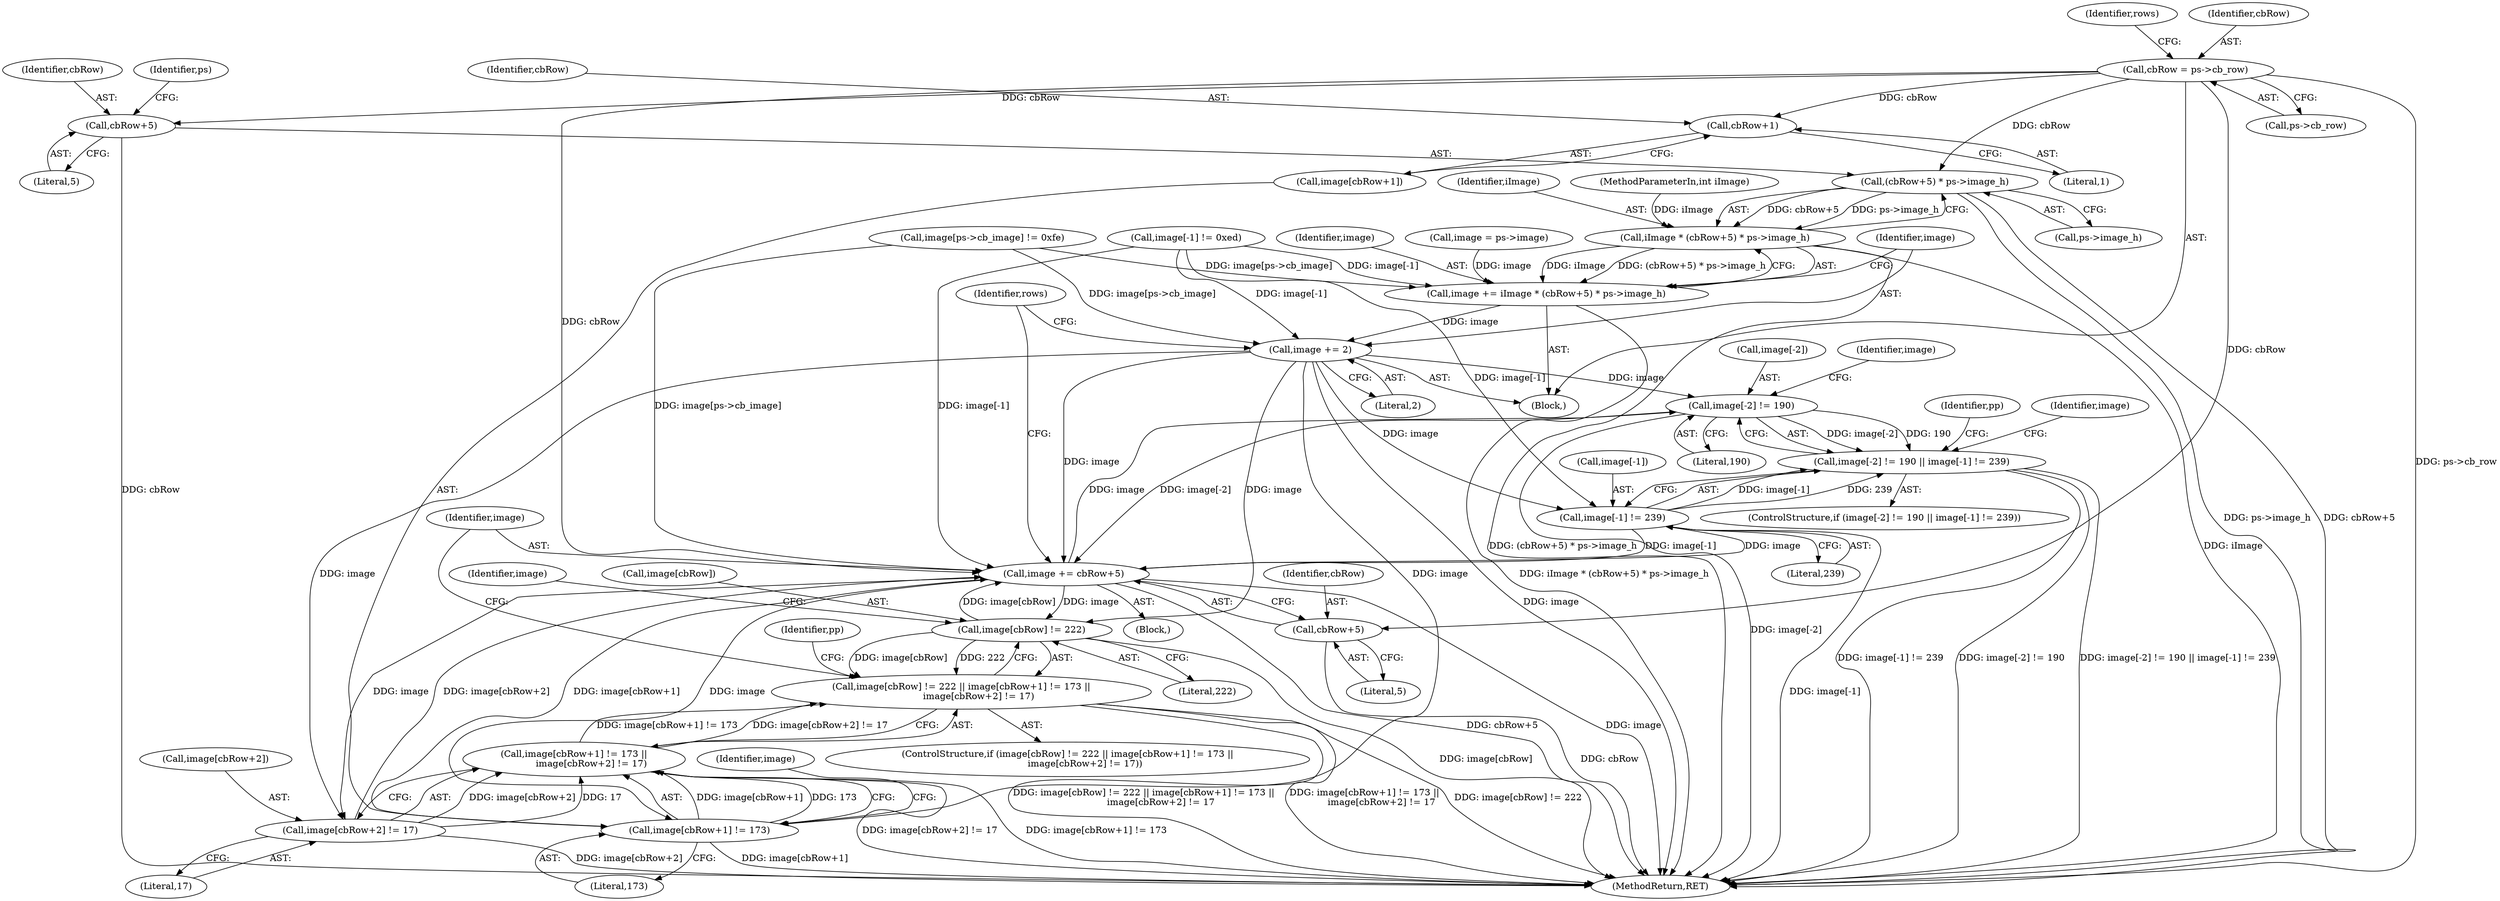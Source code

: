 digraph "0_Android_9d4853418ab2f754c2b63e091c29c5529b8b86ca_138@pointer" {
"1000133" [label="(Call,cbRow = ps->cb_row)"];
"1000148" [label="(Call,(cbRow+5) * ps->image_h)"];
"1000146" [label="(Call,iImage * (cbRow+5) * ps->image_h)"];
"1000144" [label="(Call,image += iImage * (cbRow+5) * ps->image_h)"];
"1000155" [label="(Call,image += 2)"];
"1000166" [label="(Call,image[-2] != 190)"];
"1000165" [label="(Call,image[-2] != 190 || image[-1] != 239)"];
"1000206" [label="(Call,image += cbRow+5)"];
"1000172" [label="(Call,image[-1] != 239)"];
"1000183" [label="(Call,image[cbRow] != 222)"];
"1000182" [label="(Call,image[cbRow] != 222 || image[cbRow+1] != 173 ||\n            image[cbRow+2] != 17)"];
"1000189" [label="(Call,image[cbRow+1] != 173)"];
"1000188" [label="(Call,image[cbRow+1] != 173 ||\n            image[cbRow+2] != 17)"];
"1000196" [label="(Call,image[cbRow+2] != 17)"];
"1000149" [label="(Call,cbRow+5)"];
"1000192" [label="(Call,cbRow+1)"];
"1000208" [label="(Call,cbRow+5)"];
"1000208" [label="(Call,cbRow+5)"];
"1000156" [label="(Identifier,image)"];
"1000189" [label="(Call,image[cbRow+1] != 173)"];
"1000177" [label="(Literal,239)"];
"1000183" [label="(Call,image[cbRow] != 222)"];
"1000153" [label="(Identifier,ps)"];
"1000151" [label="(Literal,5)"];
"1000148" [label="(Call,(cbRow+5) * ps->image_h)"];
"1000114" [label="(Call,image[-1] != 0xed)"];
"1000163" [label="(Block,)"];
"1000146" [label="(Call,iImage * (cbRow+5) * ps->image_h)"];
"1000192" [label="(Call,cbRow+1)"];
"1000190" [label="(Call,image[cbRow+1])"];
"1000150" [label="(Identifier,cbRow)"];
"1000165" [label="(Call,image[-2] != 190 || image[-1] != 239)"];
"1000191" [label="(Identifier,image)"];
"1000166" [label="(Call,image[-2] != 190)"];
"1000171" [label="(Literal,190)"];
"1000140" [label="(Identifier,rows)"];
"1000149" [label="(Call,cbRow+5)"];
"1000207" [label="(Identifier,image)"];
"1000187" [label="(Literal,222)"];
"1000210" [label="(Literal,5)"];
"1000120" [label="(Call,image[ps->cb_image] != 0xfe)"];
"1000173" [label="(Call,image[-1])"];
"1000131" [label="(Block,)"];
"1000172" [label="(Call,image[-1] != 239)"];
"1000188" [label="(Call,image[cbRow+1] != 173 ||\n            image[cbRow+2] != 17)"];
"1000144" [label="(Call,image += iImage * (cbRow+5) * ps->image_h)"];
"1000157" [label="(Literal,2)"];
"1000179" [label="(Identifier,pp)"];
"1000161" [label="(Identifier,rows)"];
"1000195" [label="(Literal,173)"];
"1000182" [label="(Call,image[cbRow] != 222 || image[cbRow+1] != 173 ||\n            image[cbRow+2] != 17)"];
"1000193" [label="(Identifier,cbRow)"];
"1000145" [label="(Identifier,image)"];
"1000107" [label="(Call,image = ps->image)"];
"1000164" [label="(ControlStructure,if (image[-2] != 190 || image[-1] != 239))"];
"1000194" [label="(Literal,1)"];
"1000206" [label="(Call,image += cbRow+5)"];
"1000181" [label="(ControlStructure,if (image[cbRow] != 222 || image[cbRow+1] != 173 ||\n            image[cbRow+2] != 17))"];
"1000167" [label="(Call,image[-2])"];
"1000211" [label="(MethodReturn,RET)"];
"1000196" [label="(Call,image[cbRow+2] != 17)"];
"1000174" [label="(Identifier,image)"];
"1000152" [label="(Call,ps->image_h)"];
"1000202" [label="(Literal,17)"];
"1000197" [label="(Call,image[cbRow+2])"];
"1000198" [label="(Identifier,image)"];
"1000147" [label="(Identifier,iImage)"];
"1000155" [label="(Call,image += 2)"];
"1000185" [label="(Identifier,image)"];
"1000209" [label="(Identifier,cbRow)"];
"1000133" [label="(Call,cbRow = ps->cb_row)"];
"1000184" [label="(Call,image[cbRow])"];
"1000104" [label="(MethodParameterIn,int iImage)"];
"1000204" [label="(Identifier,pp)"];
"1000135" [label="(Call,ps->cb_row)"];
"1000134" [label="(Identifier,cbRow)"];
"1000133" -> "1000131"  [label="AST: "];
"1000133" -> "1000135"  [label="CFG: "];
"1000134" -> "1000133"  [label="AST: "];
"1000135" -> "1000133"  [label="AST: "];
"1000140" -> "1000133"  [label="CFG: "];
"1000133" -> "1000211"  [label="DDG: ps->cb_row"];
"1000133" -> "1000148"  [label="DDG: cbRow"];
"1000133" -> "1000149"  [label="DDG: cbRow"];
"1000133" -> "1000192"  [label="DDG: cbRow"];
"1000133" -> "1000206"  [label="DDG: cbRow"];
"1000133" -> "1000208"  [label="DDG: cbRow"];
"1000148" -> "1000146"  [label="AST: "];
"1000148" -> "1000152"  [label="CFG: "];
"1000149" -> "1000148"  [label="AST: "];
"1000152" -> "1000148"  [label="AST: "];
"1000146" -> "1000148"  [label="CFG: "];
"1000148" -> "1000211"  [label="DDG: ps->image_h"];
"1000148" -> "1000211"  [label="DDG: cbRow+5"];
"1000148" -> "1000146"  [label="DDG: cbRow+5"];
"1000148" -> "1000146"  [label="DDG: ps->image_h"];
"1000146" -> "1000144"  [label="AST: "];
"1000147" -> "1000146"  [label="AST: "];
"1000144" -> "1000146"  [label="CFG: "];
"1000146" -> "1000211"  [label="DDG: (cbRow+5) * ps->image_h"];
"1000146" -> "1000211"  [label="DDG: iImage"];
"1000146" -> "1000144"  [label="DDG: iImage"];
"1000146" -> "1000144"  [label="DDG: (cbRow+5) * ps->image_h"];
"1000104" -> "1000146"  [label="DDG: iImage"];
"1000144" -> "1000131"  [label="AST: "];
"1000145" -> "1000144"  [label="AST: "];
"1000156" -> "1000144"  [label="CFG: "];
"1000144" -> "1000211"  [label="DDG: iImage * (cbRow+5) * ps->image_h"];
"1000107" -> "1000144"  [label="DDG: image"];
"1000114" -> "1000144"  [label="DDG: image[-1]"];
"1000120" -> "1000144"  [label="DDG: image[ps->cb_image]"];
"1000144" -> "1000155"  [label="DDG: image"];
"1000155" -> "1000131"  [label="AST: "];
"1000155" -> "1000157"  [label="CFG: "];
"1000156" -> "1000155"  [label="AST: "];
"1000157" -> "1000155"  [label="AST: "];
"1000161" -> "1000155"  [label="CFG: "];
"1000155" -> "1000211"  [label="DDG: image"];
"1000114" -> "1000155"  [label="DDG: image[-1]"];
"1000120" -> "1000155"  [label="DDG: image[ps->cb_image]"];
"1000155" -> "1000166"  [label="DDG: image"];
"1000155" -> "1000172"  [label="DDG: image"];
"1000155" -> "1000183"  [label="DDG: image"];
"1000155" -> "1000189"  [label="DDG: image"];
"1000155" -> "1000196"  [label="DDG: image"];
"1000155" -> "1000206"  [label="DDG: image"];
"1000166" -> "1000165"  [label="AST: "];
"1000166" -> "1000171"  [label="CFG: "];
"1000167" -> "1000166"  [label="AST: "];
"1000171" -> "1000166"  [label="AST: "];
"1000174" -> "1000166"  [label="CFG: "];
"1000165" -> "1000166"  [label="CFG: "];
"1000166" -> "1000211"  [label="DDG: image[-2]"];
"1000166" -> "1000165"  [label="DDG: image[-2]"];
"1000166" -> "1000165"  [label="DDG: 190"];
"1000206" -> "1000166"  [label="DDG: image"];
"1000166" -> "1000206"  [label="DDG: image[-2]"];
"1000165" -> "1000164"  [label="AST: "];
"1000165" -> "1000172"  [label="CFG: "];
"1000172" -> "1000165"  [label="AST: "];
"1000179" -> "1000165"  [label="CFG: "];
"1000185" -> "1000165"  [label="CFG: "];
"1000165" -> "1000211"  [label="DDG: image[-1] != 239"];
"1000165" -> "1000211"  [label="DDG: image[-2] != 190"];
"1000165" -> "1000211"  [label="DDG: image[-2] != 190 || image[-1] != 239"];
"1000172" -> "1000165"  [label="DDG: image[-1]"];
"1000172" -> "1000165"  [label="DDG: 239"];
"1000206" -> "1000163"  [label="AST: "];
"1000206" -> "1000208"  [label="CFG: "];
"1000207" -> "1000206"  [label="AST: "];
"1000208" -> "1000206"  [label="AST: "];
"1000161" -> "1000206"  [label="CFG: "];
"1000206" -> "1000211"  [label="DDG: cbRow+5"];
"1000206" -> "1000211"  [label="DDG: image"];
"1000206" -> "1000172"  [label="DDG: image"];
"1000206" -> "1000183"  [label="DDG: image"];
"1000206" -> "1000189"  [label="DDG: image"];
"1000206" -> "1000196"  [label="DDG: image"];
"1000189" -> "1000206"  [label="DDG: image[cbRow+1]"];
"1000183" -> "1000206"  [label="DDG: image[cbRow]"];
"1000196" -> "1000206"  [label="DDG: image[cbRow+2]"];
"1000172" -> "1000206"  [label="DDG: image[-1]"];
"1000114" -> "1000206"  [label="DDG: image[-1]"];
"1000120" -> "1000206"  [label="DDG: image[ps->cb_image]"];
"1000172" -> "1000177"  [label="CFG: "];
"1000173" -> "1000172"  [label="AST: "];
"1000177" -> "1000172"  [label="AST: "];
"1000172" -> "1000211"  [label="DDG: image[-1]"];
"1000114" -> "1000172"  [label="DDG: image[-1]"];
"1000183" -> "1000182"  [label="AST: "];
"1000183" -> "1000187"  [label="CFG: "];
"1000184" -> "1000183"  [label="AST: "];
"1000187" -> "1000183"  [label="AST: "];
"1000191" -> "1000183"  [label="CFG: "];
"1000182" -> "1000183"  [label="CFG: "];
"1000183" -> "1000211"  [label="DDG: image[cbRow]"];
"1000183" -> "1000182"  [label="DDG: image[cbRow]"];
"1000183" -> "1000182"  [label="DDG: 222"];
"1000182" -> "1000181"  [label="AST: "];
"1000182" -> "1000188"  [label="CFG: "];
"1000188" -> "1000182"  [label="AST: "];
"1000204" -> "1000182"  [label="CFG: "];
"1000207" -> "1000182"  [label="CFG: "];
"1000182" -> "1000211"  [label="DDG: image[cbRow] != 222 || image[cbRow+1] != 173 ||\n            image[cbRow+2] != 17"];
"1000182" -> "1000211"  [label="DDG: image[cbRow+1] != 173 ||\n            image[cbRow+2] != 17"];
"1000182" -> "1000211"  [label="DDG: image[cbRow] != 222"];
"1000188" -> "1000182"  [label="DDG: image[cbRow+1] != 173"];
"1000188" -> "1000182"  [label="DDG: image[cbRow+2] != 17"];
"1000189" -> "1000188"  [label="AST: "];
"1000189" -> "1000195"  [label="CFG: "];
"1000190" -> "1000189"  [label="AST: "];
"1000195" -> "1000189"  [label="AST: "];
"1000198" -> "1000189"  [label="CFG: "];
"1000188" -> "1000189"  [label="CFG: "];
"1000189" -> "1000211"  [label="DDG: image[cbRow+1]"];
"1000189" -> "1000188"  [label="DDG: image[cbRow+1]"];
"1000189" -> "1000188"  [label="DDG: 173"];
"1000188" -> "1000196"  [label="CFG: "];
"1000196" -> "1000188"  [label="AST: "];
"1000188" -> "1000211"  [label="DDG: image[cbRow+1] != 173"];
"1000188" -> "1000211"  [label="DDG: image[cbRow+2] != 17"];
"1000196" -> "1000188"  [label="DDG: image[cbRow+2]"];
"1000196" -> "1000188"  [label="DDG: 17"];
"1000196" -> "1000202"  [label="CFG: "];
"1000197" -> "1000196"  [label="AST: "];
"1000202" -> "1000196"  [label="AST: "];
"1000196" -> "1000211"  [label="DDG: image[cbRow+2]"];
"1000149" -> "1000151"  [label="CFG: "];
"1000150" -> "1000149"  [label="AST: "];
"1000151" -> "1000149"  [label="AST: "];
"1000153" -> "1000149"  [label="CFG: "];
"1000149" -> "1000211"  [label="DDG: cbRow"];
"1000192" -> "1000190"  [label="AST: "];
"1000192" -> "1000194"  [label="CFG: "];
"1000193" -> "1000192"  [label="AST: "];
"1000194" -> "1000192"  [label="AST: "];
"1000190" -> "1000192"  [label="CFG: "];
"1000208" -> "1000210"  [label="CFG: "];
"1000209" -> "1000208"  [label="AST: "];
"1000210" -> "1000208"  [label="AST: "];
"1000208" -> "1000211"  [label="DDG: cbRow"];
}
